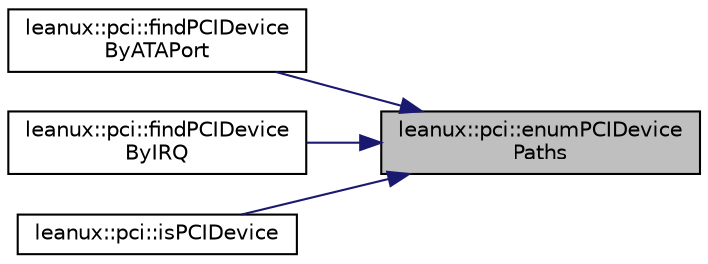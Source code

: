 digraph "leanux::pci::enumPCIDevicePaths"
{
 // LATEX_PDF_SIZE
  bgcolor="transparent";
  edge [fontname="Helvetica",fontsize="10",labelfontname="Helvetica",labelfontsize="10"];
  node [fontname="Helvetica",fontsize="10",shape=record];
  rankdir="RL";
  Node1 [label="leanux::pci::enumPCIDevice\lPaths",height=0.2,width=0.4,color="black", fillcolor="grey75", style="filled", fontcolor="black",tooltip="get PCI device paths relative to /sys/devices/"];
  Node1 -> Node2 [dir="back",color="midnightblue",fontsize="10",style="solid",fontname="Helvetica"];
  Node2 [label="leanux::pci::findPCIDevice\lByATAPort",height=0.2,width=0.4,color="black",URL="$namespaceleanux_1_1pci.html#a40970cc37923958a06a10118e3dac9f9",tooltip="return a device path relative to /sys/devices to the PCI device providing the ATA port."];
  Node1 -> Node3 [dir="back",color="midnightblue",fontsize="10",style="solid",fontname="Helvetica"];
  Node3 [label="leanux::pci::findPCIDevice\lByIRQ",height=0.2,width=0.4,color="black",URL="$namespaceleanux_1_1pci.html#ac20fe85adfa5c85d69820d5a083bdf5f",tooltip="return a device path relative to /sys/devices to the PCI device assigned the irq"];
  Node1 -> Node4 [dir="back",color="midnightblue",fontsize="10",style="solid",fontname="Helvetica"];
  Node4 [label="leanux::pci::isPCIDevice",height=0.2,width=0.4,color="black",URL="$namespaceleanux_1_1pci.html#ad4d22d6399146c941bc1c82bb94fa1b6",tooltip=" "];
}
